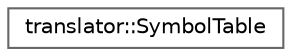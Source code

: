 digraph "Graphical Class Hierarchy"
{
 // INTERACTIVE_SVG=YES
 // LATEX_PDF_SIZE
  bgcolor="transparent";
  edge [fontname=Helvetica,fontsize=10,labelfontname=Helvetica,labelfontsize=10];
  node [fontname=Helvetica,fontsize=10,shape=box,height=0.2,width=0.4];
  rankdir="LR";
  Node0 [id="Node000000",label="translator::SymbolTable",height=0.2,width=0.4,color="grey40", fillcolor="white", style="filled",URL="$classtranslator_1_1_symbol_table.html",tooltip=" "];
}
